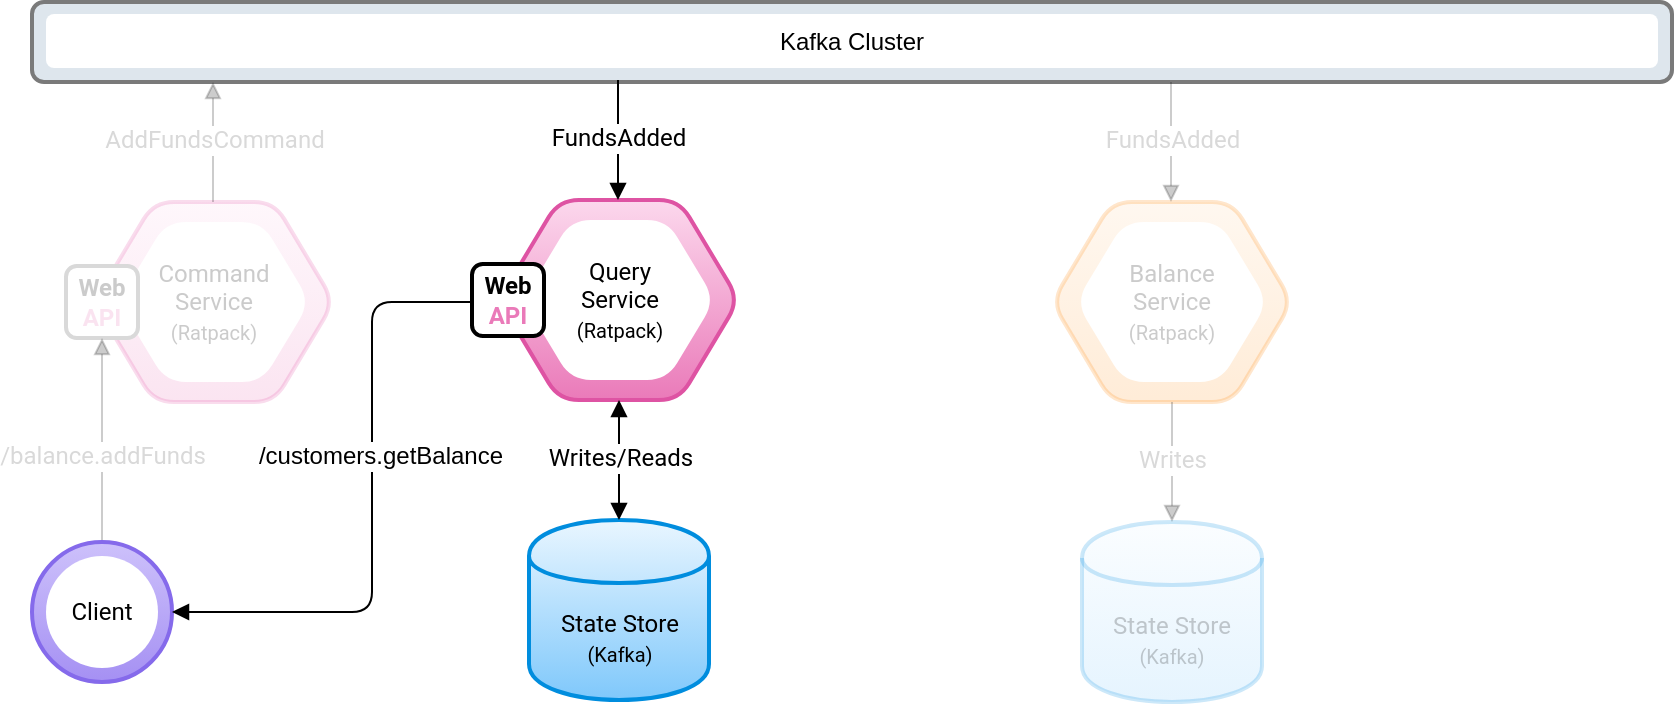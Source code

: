 <mxfile version="12.6.5" type="device"><diagram id="gumVjUJAdA8jJtAWi2tG" name="Page-1"><mxGraphModel dx="946" dy="680" grid="1" gridSize="10" guides="1" tooltips="1" connect="1" arrows="1" fold="1" page="1" pageScale="1.1" pageWidth="827" pageHeight="1169" math="0" shadow="0" extFonts="Roboto^https://fonts.googleapis.com/css?family=Roboto"><root><mxCell id="0"/><mxCell id="1" parent="0"/><mxCell id="iTnnz1jXLDBbId_D0GkB-99" value="" style="rounded=1;whiteSpace=wrap;html=1;strokeWidth=2;fillColor=#DEE6ED;gradientColor=none;strokeColor=#7A7A7A;" parent="1" vertex="1"><mxGeometry x="30" y="40" width="820" height="40" as="geometry"/></mxCell><mxCell id="iTnnz1jXLDBbId_D0GkB-100" value="Kafka Cluster" style="rounded=1;whiteSpace=wrap;html=1;strokeWidth=1;fillColor=#FFFFFF;gradientColor=none;dashed=1;perimeterSpacing=0;strokeColor=none;" parent="1" vertex="1"><mxGeometry x="37" y="46" width="806" height="27" as="geometry"/></mxCell><mxCell id="iTnnz1jXLDBbId_D0GkB-104" value="" style="shape=hexagon;perimeter=hexagonPerimeter2;whiteSpace=wrap;html=1;strokeWidth=2;fillColor=#FFDAB3;gradientColor=#FF9F39;rounded=1;comic=0;strokeColor=#ff8300;opacity=20;textOpacity=30;" parent="1" vertex="1"><mxGeometry x="540" y="140" width="120" height="100" as="geometry"/></mxCell><mxCell id="iTnnz1jXLDBbId_D0GkB-105" value="Balance&lt;br&gt;Service&lt;br&gt;&lt;font style=&quot;font-size: 10px&quot;&gt;(Ratpack)&lt;/font&gt;" style="shape=hexagon;perimeter=hexagonPerimeter2;whiteSpace=wrap;html=1;strokeWidth=1;fillColor=#FFFFFF;gradientColor=#FFFFFF;dashed=1;fontFamily=Roboto;FType=g;rounded=1;comic=0;strokeColor=none;textOpacity=20;" parent="1" vertex="1"><mxGeometry x="552" y="150" width="96" height="80" as="geometry"/></mxCell><mxCell id="iTnnz1jXLDBbId_D0GkB-106" value="&lt;font face=&quot;Roboto&quot;&gt;State Store&lt;br&gt;&lt;font style=&quot;font-size: 10px&quot;&gt;(Kafka)&lt;/font&gt;&lt;/font&gt;" style="shape=cylinder;whiteSpace=wrap;html=1;boundedLbl=1;backgroundOutline=1;strokeWidth=2;fillColor=#E9F6FF;gradientColor=#7FC8FB;shadow=0;strokeColor=#008dde;opacity=20;textOpacity=20;" parent="1" vertex="1"><mxGeometry x="555" y="300" width="90" height="90" as="geometry"/></mxCell><mxCell id="iTnnz1jXLDBbId_D0GkB-107" value="" style="endArrow=none;startArrow=block;html=1;entryX=0.5;entryY=1;entryDx=0;entryDy=0;exitX=0.5;exitY=0;exitDx=0;exitDy=0;startFill=1;endFill=0;opacity=20;textOpacity=20;" parent="1" source="iTnnz1jXLDBbId_D0GkB-106" target="iTnnz1jXLDBbId_D0GkB-104" edge="1"><mxGeometry width="50" height="50" relative="1" as="geometry"><mxPoint x="670" y="320" as="sourcePoint"/><mxPoint x="720" y="270" as="targetPoint"/></mxGeometry></mxCell><mxCell id="iTnnz1jXLDBbId_D0GkB-108" value="&lt;font face=&quot;Roboto&quot; style=&quot;font-size: 12px&quot;&gt;Writes&lt;/font&gt;" style="text;html=1;align=center;verticalAlign=middle;resizable=0;points=[];labelBackgroundColor=#ffffff;spacing=2;spacingTop=-5;fontColor=#D9D9D9;" parent="iTnnz1jXLDBbId_D0GkB-107" vertex="1" connectable="0"><mxGeometry x="-0.05" y="-1" relative="1" as="geometry"><mxPoint x="-1" as="offset"/></mxGeometry></mxCell><mxCell id="iTnnz1jXLDBbId_D0GkB-109" style="edgeStyle=orthogonalEdgeStyle;rounded=0;orthogonalLoop=1;jettySize=auto;html=1;exitX=0.5;exitY=1;exitDx=0;exitDy=0;startArrow=block;startFill=1;endArrow=block;endFill=1;textOpacity=20;" parent="1" source="iTnnz1jXLDBbId_D0GkB-106" target="iTnnz1jXLDBbId_D0GkB-106" edge="1"><mxGeometry relative="1" as="geometry"/></mxCell><mxCell id="iTnnz1jXLDBbId_D0GkB-110" value="" style="endArrow=none;startArrow=block;html=1;entryX=0.5;entryY=1;entryDx=0;entryDy=0;exitX=0.5;exitY=0;exitDx=0;exitDy=0;startFill=1;endFill=0;opacity=20;" parent="1" edge="1"><mxGeometry width="50" height="50" relative="1" as="geometry"><mxPoint x="599.5" y="140" as="sourcePoint"/><mxPoint x="599.5" y="80" as="targetPoint"/></mxGeometry></mxCell><mxCell id="iTnnz1jXLDBbId_D0GkB-111" value="&lt;font face=&quot;Roboto&quot; style=&quot;font-size: 12px&quot;&gt;FundsAdded&lt;/font&gt;" style="text;html=1;align=center;verticalAlign=middle;resizable=0;points=[];labelBackgroundColor=#ffffff;spacing=2;spacingTop=-5;fontColor=#D9D9D9;" parent="iTnnz1jXLDBbId_D0GkB-110" vertex="1" connectable="0"><mxGeometry x="-0.05" y="-1" relative="1" as="geometry"><mxPoint x="-1" as="offset"/></mxGeometry></mxCell><mxCell id="iTnnz1jXLDBbId_D0GkB-120" value="" style="shape=hexagon;perimeter=hexagonPerimeter2;whiteSpace=wrap;html=1;strokeWidth=2;fillColor=#FCD8ED;gradientColor=#EA7AB9;rounded=1;comic=0;strokeColor=#de53a3;" parent="1" vertex="1"><mxGeometry x="263.5" y="139" width="120" height="100" as="geometry"/></mxCell><mxCell id="iTnnz1jXLDBbId_D0GkB-121" value="Query&lt;br&gt;Service&lt;br&gt;&lt;font style=&quot;font-size: 10px&quot;&gt;(Ratpack)&lt;/font&gt;" style="shape=hexagon;perimeter=hexagonPerimeter2;whiteSpace=wrap;html=1;strokeWidth=1;fillColor=#FFFFFF;gradientColor=#FFFFFF;dashed=1;fontFamily=Roboto;FType=g;rounded=1;comic=0;strokeColor=none;" parent="1" vertex="1"><mxGeometry x="275.5" y="149" width="96" height="80" as="geometry"/></mxCell><mxCell id="iTnnz1jXLDBbId_D0GkB-122" value="&lt;font face=&quot;Roboto&quot;&gt;State Store&lt;br&gt;&lt;font style=&quot;font-size: 10px&quot;&gt;(Kafka)&lt;/font&gt;&lt;/font&gt;" style="shape=cylinder;whiteSpace=wrap;html=1;boundedLbl=1;backgroundOutline=1;strokeWidth=2;fillColor=#E9F6FF;gradientColor=#7FC8FB;shadow=0;strokeColor=#008dde;" parent="1" vertex="1"><mxGeometry x="278.5" y="299" width="90" height="90" as="geometry"/></mxCell><mxCell id="iTnnz1jXLDBbId_D0GkB-123" value="" style="endArrow=block;startArrow=block;html=1;entryX=0.5;entryY=1;entryDx=0;entryDy=0;exitX=0.5;exitY=0;exitDx=0;exitDy=0;startFill=1;endFill=1;" parent="1" source="iTnnz1jXLDBbId_D0GkB-122" target="iTnnz1jXLDBbId_D0GkB-120" edge="1"><mxGeometry width="50" height="50" relative="1" as="geometry"><mxPoint x="393.5" y="319" as="sourcePoint"/><mxPoint x="443.5" y="269" as="targetPoint"/></mxGeometry></mxCell><mxCell id="iTnnz1jXLDBbId_D0GkB-124" value="&lt;font face=&quot;Roboto&quot; style=&quot;font-size: 12px&quot;&gt;Writes/Reads&lt;/font&gt;" style="text;html=1;align=center;verticalAlign=middle;resizable=0;points=[];labelBackgroundColor=#ffffff;spacing=2;spacingTop=-5;" parent="iTnnz1jXLDBbId_D0GkB-123" vertex="1" connectable="0"><mxGeometry x="-0.05" y="-1" relative="1" as="geometry"><mxPoint x="-1" as="offset"/></mxGeometry></mxCell><mxCell id="iTnnz1jXLDBbId_D0GkB-125" style="edgeStyle=orthogonalEdgeStyle;rounded=0;orthogonalLoop=1;jettySize=auto;html=1;exitX=0.5;exitY=1;exitDx=0;exitDy=0;startArrow=block;startFill=1;endArrow=block;endFill=1;" parent="1" source="iTnnz1jXLDBbId_D0GkB-122" target="iTnnz1jXLDBbId_D0GkB-122" edge="1"><mxGeometry relative="1" as="geometry"/></mxCell><mxCell id="iTnnz1jXLDBbId_D0GkB-126" value="" style="endArrow=none;startArrow=block;html=1;entryX=0.5;entryY=1;entryDx=0;entryDy=0;exitX=0.5;exitY=0;exitDx=0;exitDy=0;startFill=1;endFill=0;" parent="1" edge="1"><mxGeometry width="50" height="50" relative="1" as="geometry"><mxPoint x="323" y="139" as="sourcePoint"/><mxPoint x="323" y="79" as="targetPoint"/></mxGeometry></mxCell><mxCell id="iTnnz1jXLDBbId_D0GkB-127" value="&lt;font face=&quot;Roboto&quot; style=&quot;font-size: 12px&quot;&gt;FundsAdded&lt;/font&gt;" style="text;html=1;align=center;verticalAlign=middle;resizable=0;points=[];labelBackgroundColor=#ffffff;spacing=2;spacingTop=-5;" parent="iTnnz1jXLDBbId_D0GkB-126" vertex="1" connectable="0"><mxGeometry x="-0.05" y="-1" relative="1" as="geometry"><mxPoint x="-1" as="offset"/></mxGeometry></mxCell><mxCell id="iTnnz1jXLDBbId_D0GkB-128" value="" style="shape=hexagon;perimeter=hexagonPerimeter2;whiteSpace=wrap;html=1;strokeWidth=2;fillColor=#FCD8ED;gradientColor=#EA7AB9;rounded=1;comic=0;strokeColor=#de53a3;opacity=20;textOpacity=20;" parent="1" vertex="1"><mxGeometry x="61.0" y="140" width="120" height="100" as="geometry"/></mxCell><mxCell id="iTnnz1jXLDBbId_D0GkB-129" value="Command&lt;br&gt;Service&lt;br&gt;&lt;font style=&quot;font-size: 10px&quot;&gt;(Ratpack)&lt;/font&gt;" style="shape=hexagon;perimeter=hexagonPerimeter2;whiteSpace=wrap;html=1;strokeWidth=1;fillColor=#FFFFFF;gradientColor=#FFFFFF;dashed=1;fontFamily=Roboto;FType=g;rounded=1;comic=0;strokeColor=none;textOpacity=20;" parent="1" vertex="1"><mxGeometry x="73.0" y="150" width="96" height="80" as="geometry"/></mxCell><mxCell id="iTnnz1jXLDBbId_D0GkB-130" value="" style="endArrow=block;startArrow=none;html=1;entryX=0.5;entryY=1;entryDx=0;entryDy=0;exitX=0.5;exitY=0;exitDx=0;exitDy=0;startFill=0;endFill=1;textOpacity=20;opacity=20;" parent="1" edge="1"><mxGeometry width="50" height="50" relative="1" as="geometry"><mxPoint x="120.5" y="140" as="sourcePoint"/><mxPoint x="120.5" y="80" as="targetPoint"/></mxGeometry></mxCell><mxCell id="iTnnz1jXLDBbId_D0GkB-131" value="&lt;font face=&quot;Roboto&quot; style=&quot;font-size: 12px&quot;&gt;AddFundsCommand&lt;/font&gt;" style="text;html=1;align=center;verticalAlign=middle;resizable=0;points=[];labelBackgroundColor=#ffffff;spacing=2;spacingTop=-5;fontColor=#D9D9D9;" parent="iTnnz1jXLDBbId_D0GkB-130" vertex="1" connectable="0"><mxGeometry x="-0.05" y="-1" relative="1" as="geometry"><mxPoint x="-1" as="offset"/></mxGeometry></mxCell><mxCell id="iTnnz1jXLDBbId_D0GkB-132" value="&lt;font face=&quot;Roboto&quot;&gt;&lt;b&gt;Web&lt;/b&gt;&lt;br&gt;&lt;font color=&quot;#ea7ab9&quot;&gt;&lt;b&gt;API&lt;/b&gt;&lt;/font&gt;&lt;/font&gt;" style="rounded=1;whiteSpace=wrap;html=1;shadow=0;comic=0;strokeWidth=2;fillColor=#FFF;gradientColor=none;textOpacity=20;strokeColor=#D9D9D9;" parent="1" vertex="1"><mxGeometry x="47" y="172" width="36" height="36" as="geometry"/></mxCell><mxCell id="iTnnz1jXLDBbId_D0GkB-133" value="&lt;font face=&quot;Roboto&quot;&gt;&lt;b&gt;Web&lt;/b&gt;&lt;br&gt;&lt;font color=&quot;#ea7ab9&quot;&gt;&lt;b&gt;API&lt;/b&gt;&lt;/font&gt;&lt;/font&gt;" style="rounded=1;whiteSpace=wrap;html=1;shadow=0;comic=0;strokeWidth=2;fillColor=#FFF;gradientColor=none;" parent="1" vertex="1"><mxGeometry x="250.0" y="171" width="36" height="36" as="geometry"/></mxCell><mxCell id="iTnnz1jXLDBbId_D0GkB-134" value="" style="endArrow=block;html=1;exitX=0.5;exitY=0;exitDx=0;exitDy=0;entryX=0.5;entryY=1;entryDx=0;entryDy=0;endFill=1;textOpacity=20;opacity=20;" parent="1" source="iTnnz1jXLDBbId_D0GkB-138" target="iTnnz1jXLDBbId_D0GkB-132" edge="1"><mxGeometry width="50" height="50" relative="1" as="geometry"><mxPoint x="31" y="300" as="sourcePoint"/><mxPoint x="81" y="250" as="targetPoint"/></mxGeometry></mxCell><mxCell id="iTnnz1jXLDBbId_D0GkB-135" value="&lt;font face=&quot;Roboto&quot;&gt;/balance.addFunds&lt;/font&gt;" style="text;html=1;align=center;verticalAlign=middle;resizable=0;points=[];labelBackgroundColor=#ffffff;fontColor=#D9D9D9;" parent="iTnnz1jXLDBbId_D0GkB-134" vertex="1" connectable="0"><mxGeometry x="0.02" y="-2" relative="1" as="geometry"><mxPoint x="-2" y="9" as="offset"/></mxGeometry></mxCell><mxCell id="iTnnz1jXLDBbId_D0GkB-138" value="" style="ellipse;whiteSpace=wrap;html=1;aspect=fixed;rounded=1;shadow=0;comic=0;strokeColor=#856aeb;strokeWidth=2;fillColor=#A590F3;gradientColor=#CDC1FB;gradientDirection=north;" parent="1" vertex="1"><mxGeometry x="30" y="310" width="70" height="70" as="geometry"/></mxCell><mxCell id="iTnnz1jXLDBbId_D0GkB-139" value="&lt;font face=&quot;Roboto&quot;&gt;Client&lt;/font&gt;" style="ellipse;whiteSpace=wrap;html=1;aspect=fixed;rounded=1;shadow=0;comic=0;strokeColor=none;strokeWidth=1;fillColor=#FFF;gradientColor=none;" parent="1" vertex="1"><mxGeometry x="37" y="317" width="56" height="56" as="geometry"/></mxCell><mxCell id="1x7uYLl5FkN8Sfetmh_l-1" value="" style="endArrow=block;html=1;endFill=1;edgeStyle=orthogonalEdgeStyle;entryX=1;entryY=0.5;entryDx=0;entryDy=0;" parent="1" source="iTnnz1jXLDBbId_D0GkB-133" target="iTnnz1jXLDBbId_D0GkB-138" edge="1"><mxGeometry width="50" height="50" relative="1" as="geometry"><mxPoint x="207" y="190" as="sourcePoint"/><mxPoint x="120" y="345" as="targetPoint"/><Array as="points"><mxPoint x="200" y="190"/><mxPoint x="200" y="345"/></Array></mxGeometry></mxCell><mxCell id="1x7uYLl5FkN8Sfetmh_l-2" value="/customers.getBalance" style="text;html=1;align=center;verticalAlign=middle;resizable=0;points=[];labelBackgroundColor=#ffffff;" parent="1x7uYLl5FkN8Sfetmh_l-1" vertex="1" connectable="0"><mxGeometry x="-0.012" y="-2" relative="1" as="geometry"><mxPoint x="6" y="-24" as="offset"/></mxGeometry></mxCell></root></mxGraphModel></diagram></mxfile>